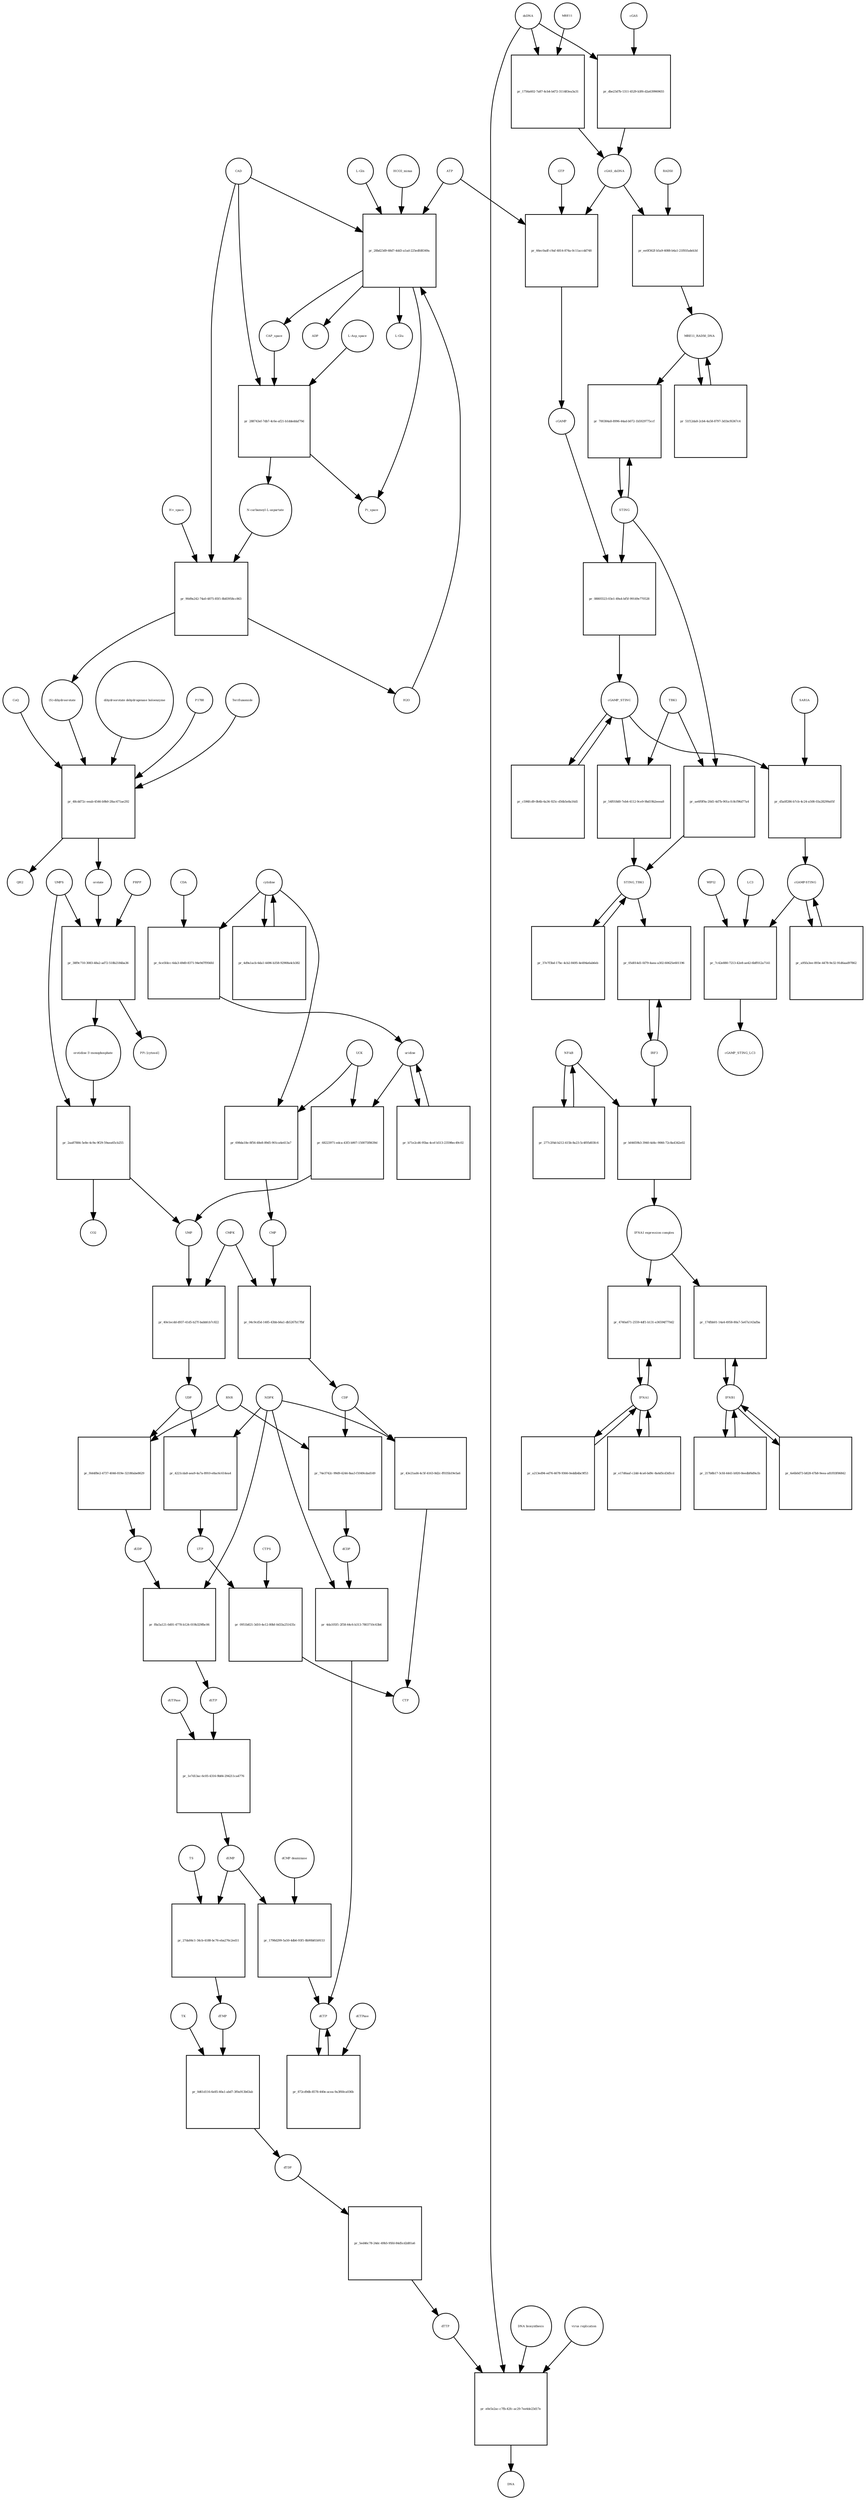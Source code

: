 strict digraph  {
"L-Gln" [annotation="", bipartite=0, cls="simple chemical", fontsize=4, label="L-Gln", shape=circle];
"pr_28bd23d9-68d7-4dd3-a1ad-225edfd8349a" [annotation="", bipartite=1, cls=process, fontsize=4, label="pr_28bd23d9-68d7-4dd3-a1ad-225edfd8349a", shape=square];
CAP_space [annotation="", bipartite=0, cls="simple chemical", fontsize=4, label=CAP_space, shape=circle];
CAD [annotation="", bipartite=0, cls=macromolecule, fontsize=4, label=CAD, shape=circle];
HCO3_minus [annotation="", bipartite=0, cls="simple chemical", fontsize=4, label=HCO3_minus, shape=circle];
H2O [annotation="", bipartite=0, cls="simple chemical", fontsize=4, label=H2O, shape=circle];
ATP [annotation="", bipartite=0, cls="simple chemical", fontsize=4, label=ATP, shape=circle];
"L-Glu" [annotation="", bipartite=0, cls="simple chemical", fontsize=4, label="L-Glu", shape=circle];
ADP [annotation="", bipartite=0, cls="simple chemical", fontsize=4, label=ADP, shape=circle];
Pi_space [annotation="", bipartite=0, cls="simple chemical", fontsize=4, label=Pi_space, shape=circle];
cytidine [annotation="", bipartite=0, cls="simple chemical", fontsize=4, label=cytidine, shape=circle];
"pr_6ce5fdcc-6da3-49d0-8371-94e9d7f956fd" [annotation="", bipartite=1, cls=process, fontsize=4, label="pr_6ce5fdcc-6da3-49d0-8371-94e9d7f956fd", shape=square];
uridine [annotation="", bipartite=0, cls="simple chemical", fontsize=4, label=uridine, shape=circle];
CDA [annotation="", bipartite=0, cls=macromolecule, fontsize=4, label=CDA, shape=circle];
"pr_68223971-edca-43f3-b907-150075f8639d" [annotation="", bipartite=1, cls=process, fontsize=4, label="pr_68223971-edca-43f3-b907-150075f8639d", shape=square];
UMP [annotation="", bipartite=0, cls="simple chemical", fontsize=4, label=UMP, shape=circle];
UCK [annotation="", bipartite=0, cls=macromolecule, fontsize=4, label=UCK, shape=circle];
"pr_698da18e-8f56-48e8-89d5-901ca4e413a7" [annotation="", bipartite=1, cls=process, fontsize=4, label="pr_698da18e-8f56-48e8-89d5-901ca4e413a7", shape=square];
CMP [annotation="", bipartite=0, cls="simple chemical", fontsize=4, label=CMP, shape=circle];
"pr_b71e2cd6-95ba-4cef-b513-23598ec49c02" [annotation="", bipartite=1, cls=process, fontsize=4, label="pr_b71e2cd6-95ba-4cef-b513-23598ec49c02", shape=square];
"pr_4d9a1acb-6da1-4496-b358-92908a4cb382" [annotation="", bipartite=1, cls=process, fontsize=4, label="pr_4d9a1acb-6da1-4496-b358-92908a4cb382", shape=square];
"pr_40e1ecdd-d937-41d5-b27f-babbfcb7c822" [annotation="", bipartite=1, cls=process, fontsize=4, label="pr_40e1ecdd-d937-41d5-b27f-babbfcb7c822", shape=square];
UDP [annotation="", bipartite=0, cls="simple chemical", fontsize=4, label=UDP, shape=circle];
CMPK [annotation="", bipartite=0, cls=macromolecule, fontsize=4, label=CMPK, shape=circle];
"pr_04c9cd5d-1485-43bb-b6a1-db5267b17fbf" [annotation="", bipartite=1, cls=process, fontsize=4, label="pr_04c9cd5d-1485-43bb-b6a1-db5267b17fbf", shape=square];
CDP [annotation="", bipartite=0, cls="simple chemical", fontsize=4, label=CDP, shape=circle];
"pr_4221cda8-aea9-4a7a-8910-e8ac6c614ea4" [annotation="", bipartite=1, cls=process, fontsize=4, label="pr_4221cda8-aea9-4a7a-8910-e8ac6c614ea4", shape=square];
UTP [annotation="", bipartite=0, cls="simple chemical", fontsize=4, label=UTP, shape=circle];
NDPK [annotation="", bipartite=0, cls=macromolecule, fontsize=4, label=NDPK, shape=circle];
"pr_43e21ad4-4c5f-4163-8d2c-ff035b19e5a6" [annotation="", bipartite=1, cls=process, fontsize=4, label="pr_43e21ad4-4c5f-4163-8d2c-ff035b19e5a6", shape=square];
CTP [annotation="", bipartite=0, cls="simple chemical", fontsize=4, label=CTP, shape=circle];
"pr_0951b821-3d10-4e12-80bf-0d33a251435c" [annotation="", bipartite=1, cls=process, fontsize=4, label="pr_0951b821-3d10-4e12-80bf-0d33a251435c", shape=square];
CTPS [annotation="", bipartite=0, cls=macromolecule, fontsize=4, label=CTPS, shape=circle];
"pr_f444f8e2-4737-4046-819e-32180abe8629" [annotation="", bipartite=1, cls=process, fontsize=4, label="pr_f444f8e2-4737-4046-819e-32180abe8629", shape=square];
dUDP [annotation="", bipartite=0, cls="simple chemical", fontsize=4, label=dUDP, shape=circle];
RNR [annotation="", bipartite=0, cls=macromolecule, fontsize=4, label=RNR, shape=circle];
"pr_f8a5a121-0d01-4778-b124-019b329fbc06" [annotation="", bipartite=1, cls=process, fontsize=4, label="pr_f8a5a121-0d01-4778-b124-019b329fbc06", shape=square];
dUTP [annotation="", bipartite=0, cls="simple chemical", fontsize=4, label=dUTP, shape=circle];
dCDP [annotation="", bipartite=0, cls="simple chemical", fontsize=4, label=dCDP, shape=circle];
"pr_4da105f1-2f58-44c6-b313-7803710c63b6" [annotation="", bipartite=1, cls=process, fontsize=4, label="pr_4da105f1-2f58-44c6-b313-7803710c63b6", shape=square];
dCTP [annotation="", bipartite=0, cls="simple chemical", fontsize=4, label=dCTP, shape=circle];
"pr_74e3742c-99d9-4244-8aa3-f1049cdad149" [annotation="", bipartite=1, cls=process, fontsize=4, label="pr_74e3742c-99d9-4244-8aa3-f1049cdad149", shape=square];
"pr_1e7d13ac-6c05-4316-9b84-294211ca4776" [annotation="", bipartite=1, cls=process, fontsize=4, label="pr_1e7d13ac-6c05-4316-9b84-294211ca4776", shape=square];
dUMP [annotation="", bipartite=0, cls="simple chemical", fontsize=4, label=dUMP, shape=circle];
dUTPase [annotation="", bipartite=0, cls=macromolecule, fontsize=4, label=dUTPase, shape=circle];
"pr_872cd9db-8578-440e-acea-9a3f60ca036b" [annotation="", bipartite=1, cls=process, fontsize=4, label="pr_872cd9db-8578-440e-acea-9a3f60ca036b", shape=square];
dCTPase [annotation="", bipartite=0, cls=macromolecule, fontsize=4, label=dCTPase, shape=circle];
"pr_1798d299-5a50-4db6-93f1-8b90b81b9153" [annotation="", bipartite=1, cls=process, fontsize=4, label="pr_1798d299-5a50-4db6-93f1-8b90b81b9153", shape=square];
"dCMP deaminase" [annotation="", bipartite=0, cls=macromolecule, fontsize=4, label="dCMP deaminase", shape=circle];
"pr_27da84c1-34cb-4188-bc76-eba276c2ed11" [annotation="", bipartite=1, cls=process, fontsize=4, label="pr_27da84c1-34cb-4188-bc76-eba276c2ed11", shape=square];
dTMP [annotation="", bipartite=0, cls="simple chemical", fontsize=4, label=dTMP, shape=circle];
TS [annotation="", bipartite=0, cls=macromolecule, fontsize=4, label=TS, shape=circle];
"pr_0d61d116-6e85-40a1-abd7-3f0a913b63ab" [annotation="", bipartite=1, cls=process, fontsize=4, label="pr_0d61d116-6e85-40a1-abd7-3f0a913b63ab", shape=square];
dTDP [annotation="", bipartite=0, cls="simple chemical", fontsize=4, label=dTDP, shape=circle];
TK [annotation="", bipartite=0, cls=macromolecule, fontsize=4, label=TK, shape=circle];
"pr_5ed46c78-24dc-49b5-95fd-84d5cd2d81a6" [annotation="", bipartite=1, cls=process, fontsize=4, label="pr_5ed46c78-24dc-49b5-95fd-84d5cd2d81a6", shape=square];
dTTP [annotation="", bipartite=0, cls="simple chemical", fontsize=4, label=dTTP, shape=circle];
dsDNA [annotation="", bipartite=0, cls="simple chemical", fontsize=4, label=dsDNA, shape=circle];
"pr_dbe23d7b-1311-4529-b3f6-d2a639969655" [annotation="", bipartite=1, cls=process, fontsize=4, label="pr_dbe23d7b-1311-4529-b3f6-d2a639969655", shape=square];
cGAS [annotation="", bipartite=0, cls=macromolecule, fontsize=4, label=cGAS, shape=circle];
cGAS_dsDNA [annotation="", bipartite=0, cls=complex, fontsize=4, label=cGAS_dsDNA, shape=circle];
"pr_66ec0adf-c9af-4814-874a-0c11accdd748" [annotation="", bipartite=1, cls=process, fontsize=4, label="pr_66ec0adf-c9af-4814-874a-0c11accdd748", shape=square];
GTP [annotation="", bipartite=0, cls="simple chemical", fontsize=4, label=GTP, shape=circle];
cGAMP [annotation="", bipartite=0, cls="simple chemical", fontsize=4, label=cGAMP, shape=circle];
"pr_08805523-03e1-49a4-bf5f-99149e770528" [annotation="", bipartite=1, cls=process, fontsize=4, label="pr_08805523-03e1-49a4-bf5f-99149e770528", shape=square];
STING [annotation="", bipartite=0, cls="macromolecule multimer", fontsize=4, label=STING, shape=circle];
cGAMP_STING [annotation="", bipartite=0, cls=complex, fontsize=4, label=cGAMP_STING, shape=circle];
TBK1 [annotation="", bipartite=0, cls=macromolecule, fontsize=4, label=TBK1, shape=circle];
"pr_54f018d0-7eb4-4112-9ce9-9bd19b2eeea8" [annotation="", bipartite=1, cls=process, fontsize=4, label="pr_54f018d0-7eb4-4112-9ce9-9bd19b2eeea8", shape=square];
STING_TBK1 [annotation="", bipartite=0, cls=complex, fontsize=4, label=STING_TBK1, shape=circle];
"pr_c596fcd9-0b4b-4a34-925c-d56b5e8a16d1" [annotation="", bipartite=1, cls=process, fontsize=4, label="pr_c596fcd9-0b4b-4a34-925c-d56b5e8a16d1", shape=square];
"pr_37e7f3bd-17bc-4cb2-8495-4e494a6ab6eb" [annotation="", bipartite=1, cls=process, fontsize=4, label="pr_37e7f3bd-17bc-4cb2-8495-4e494a6ab6eb", shape=square];
"NF-kB" [annotation="", bipartite=0, cls=complex, fontsize=4, label="NF-kB", shape=circle];
"pr_277c2f4d-b212-415b-8a23-5c4f05d03fc6" [annotation="", bipartite=1, cls=process, fontsize=4, label="pr_277c2f4d-b212-415b-8a23-5c4f05d03fc6", shape=square];
IFNA1 [annotation="", bipartite=0, cls="nucleic acid feature", fontsize=4, label=IFNA1, shape=circle];
"pr_e17d6aaf-c2dd-4ca6-bd9c-8a4d5cd3d5cd" [annotation="", bipartite=1, cls=process, fontsize=4, label="pr_e17d6aaf-c2dd-4ca6-bd9c-8a4d5cd3d5cd", shape=square];
IFNB1 [annotation="", bipartite=0, cls="nucleic acid feature", fontsize=4, label=IFNB1, shape=circle];
"pr_6e6b0d73-b828-47b8-9eea-a81f03f06842" [annotation="", bipartite=1, cls=process, fontsize=4, label="pr_6e6b0d73-b828-47b8-9eea-a81f03f06842", shape=square];
"pr_a213ed94-ed76-4678-9366-0eddb4bc9f53" [annotation="", bipartite=1, cls=process, fontsize=4, label="pr_a213ed94-ed76-4678-9366-0eddb4bc9f53", shape=square];
"pr_217b8b17-3cfd-4441-b920-8eedbf6d9a1b" [annotation="", bipartite=1, cls=process, fontsize=4, label="pr_217b8b17-3cfd-4441-b920-8eedbf6d9a1b", shape=square];
"pr_174fbb01-14a4-4958-80a7-5e67a143afba" [annotation="", bipartite=1, cls=process, fontsize=4, label="pr_174fbb01-14a4-4958-80a7-5e67a143afba", shape=square];
"IFNA1 expression complex" [annotation="", bipartite=0, cls=complex, fontsize=4, label="IFNA1 expression complex", shape=circle];
"cGAMP-STING" [annotation="", bipartite=0, cls=complex, fontsize=4, label="cGAMP-STING", shape=circle];
"pr_a95fa3ee-893e-4478-9e32-91d6aad97862" [annotation="", bipartite=1, cls=process, fontsize=4, label="pr_a95fa3ee-893e-4478-9e32-91d6aad97862", shape=square];
"pr_1756a602-7a87-4cb4-b472-311483ea3a31" [annotation="", bipartite=1, cls=process, fontsize=4, label="pr_1756a602-7a87-4cb4-b472-311483ea3a31", shape=square];
MRE11 [annotation="", bipartite=0, cls="macromolecule multimer", fontsize=4, label=MRE11, shape=circle];
RAD50 [annotation="", bipartite=0, cls="macromolecule multimer", fontsize=4, label=RAD50, shape=circle];
"pr_ee0f362f-b5a9-4088-b4a1-21f81fadeb3d" [annotation="", bipartite=1, cls=process, fontsize=4, label="pr_ee0f362f-b5a9-4088-b4a1-21f81fadeb3d", shape=square];
MRE11_RAD50_DNA [annotation="", bipartite=0, cls=complex, fontsize=4, label=MRE11_RAD50_DNA, shape=circle];
IRF3 [annotation="", bipartite=0, cls="macromolecule multimer", fontsize=4, label=IRF3, shape=circle];
"pr_05d014d1-fd79-4aea-a302-60625e601196" [annotation="", bipartite=1, cls=process, fontsize=4, label="pr_05d014d1-fd79-4aea-a302-60625e601196", shape=square];
"pr_d5a0f286-b7cb-4c24-a508-03a28299a05f" [annotation="", bipartite=1, cls=process, fontsize=4, label="pr_d5a0f286-b7cb-4c24-a508-03a28299a05f", shape=square];
SAR1A [annotation="", bipartite=0, cls=macromolecule, fontsize=4, label=SAR1A, shape=circle];
"pr_7c42e880-7213-42e8-ae42-6bff012a7141" [annotation="", bipartite=1, cls=process, fontsize=4, label="pr_7c42e880-7213-42e8-ae42-6bff012a7141", shape=square];
LC3 [annotation="", bipartite=0, cls=macromolecule, fontsize=4, label=LC3, shape=circle];
cGAMP_STING_LC3 [annotation="", bipartite=0, cls=complex, fontsize=4, label=cGAMP_STING_LC3, shape=circle];
WIPI2 [annotation="", bipartite=0, cls=macromolecule, fontsize=4, label=WIPI2, shape=circle];
"pr_700384a8-8996-44ad-b072-1b5929775ccf" [annotation="", bipartite=1, cls=process, fontsize=4, label="pr_700384a8-8996-44ad-b072-1b5929775ccf", shape=square];
"pr_ae6f0f9a-20d1-4d7b-901a-fc8cf96d77a4" [annotation="", bipartite=1, cls=process, fontsize=4, label="pr_ae6f0f9a-20d1-4d7b-901a-fc8cf96d77a4", shape=square];
"pr_51f12da8-2cb4-4a58-8797-3d1bcf6367c4" [annotation="", bipartite=1, cls=process, fontsize=4, label="pr_51f12da8-2cb4-4a58-8797-3d1bcf6367c4", shape=square];
"pr_288743ef-7db7-4c6e-af21-b1ddeddaf79d" [annotation="", bipartite=1, cls=process, fontsize=4, label="pr_288743ef-7db7-4c6e-af21-b1ddeddaf79d", shape=square];
"N-carbamoyl-L-aspartate" [annotation="", bipartite=0, cls="simple chemical", fontsize=4, label="N-carbamoyl-L-aspartate", shape=circle];
"L-Asp_space" [annotation="", bipartite=0, cls="simple chemical", fontsize=4, label="L-Asp_space", shape=circle];
"pr_90d9a242-74a0-4875-85f1-8b83958cc863" [annotation="", bipartite=1, cls=process, fontsize=4, label="pr_90d9a242-74a0-4875-85f1-8b83958cc863", shape=square];
"(S)-dihydroorotate" [annotation="", bipartite=0, cls="simple chemical", fontsize=4, label="(S)-dihydroorotate", shape=circle];
"H+_space" [annotation="", bipartite=0, cls="simple chemical", fontsize=4, label="H+_space", shape=circle];
"pr_48cdd72c-eeab-4546-b9b0-28ac471ae292" [annotation="", bipartite=1, cls=process, fontsize=4, label="pr_48cdd72c-eeab-4546-b9b0-28ac471ae292", shape=square];
orotate [annotation="", bipartite=0, cls="simple chemical", fontsize=4, label=orotate, shape=circle];
"dihydroorotate dehydrogenase holoenzyme" [annotation="", bipartite=0, cls="simple chemical", fontsize=4, label="dihydroorotate dehydrogenase holoenzyme", shape=circle];
P1788 [annotation="", bipartite=0, cls="simple chemical", fontsize=4, label=P1788, shape=circle];
Teriflunomide [annotation="", bipartite=0, cls="simple chemical", fontsize=4, label=Teriflunomide, shape=circle];
CoQ [annotation="", bipartite=0, cls="simple chemical", fontsize=4, label=CoQ, shape=circle];
QH2 [annotation="", bipartite=0, cls="simple chemical", fontsize=4, label=QH2, shape=circle];
"pr_38f9c710-3083-48a2-ad72-518b2184ba36" [annotation="", bipartite=1, cls=process, fontsize=4, label="pr_38f9c710-3083-48a2-ad72-518b2184ba36", shape=square];
"orotidine 5'-monophosphate" [annotation="", bipartite=0, cls="simple chemical", fontsize=4, label="orotidine 5'-monophosphate", shape=circle];
UMPS [annotation="", bipartite=0, cls="macromolecule multimer", fontsize=4, label=UMPS, shape=circle];
PRPP [annotation="", bipartite=0, cls="simple chemical", fontsize=4, label=PRPP, shape=circle];
"PPi [cytosol]" [annotation="", bipartite=0, cls="simple chemical", fontsize=4, label="PPi [cytosol]", shape=circle];
"pr_2aa87884-5e8e-4c9a-9f29-59aea65cb255" [annotation="", bipartite=1, cls=process, fontsize=4, label="pr_2aa87884-5e8e-4c9a-9f29-59aea65cb255", shape=square];
CO2 [annotation="", bipartite=0, cls="simple chemical", fontsize=4, label=CO2, shape=circle];
"pr_e0e5e2ac-c7fb-42fc-ac29-7ee4de23d17e" [annotation="", bipartite=1, cls=process, fontsize=4, label="pr_e0e5e2ac-c7fb-42fc-ac29-7ee4de23d17e", shape=square];
DNA [annotation="", bipartite=0, cls="nucleic acid feature", fontsize=4, label=DNA, shape=circle];
"DNA biosynthesis" [annotation="urn_miriam_obo.go_GO%3A0071897", bipartite=0, cls=phenotype, fontsize=4, label="DNA biosynthesis", shape=circle];
"virus replication" [annotation="", bipartite=0, cls=phenotype, fontsize=4, label="virus replication", shape=circle];
"pr_4740a671-2559-4df1-b131-e36594f770d2" [annotation="", bipartite=1, cls=process, fontsize=4, label="pr_4740a671-2559-4df1-b131-e36594f770d2", shape=square];
"pr_b04659b3-3940-4d4c-9066-72c8a4342e02" [annotation="", bipartite=1, cls=process, fontsize=4, label="pr_b04659b3-3940-4d4c-9066-72c8a4342e02", shape=square];
"L-Gln" -> "pr_28bd23d9-68d7-4dd3-a1ad-225edfd8349a"  [annotation="", interaction_type=consumption];
"pr_28bd23d9-68d7-4dd3-a1ad-225edfd8349a" -> CAP_space  [annotation="", interaction_type=production];
"pr_28bd23d9-68d7-4dd3-a1ad-225edfd8349a" -> "L-Glu"  [annotation="", interaction_type=production];
"pr_28bd23d9-68d7-4dd3-a1ad-225edfd8349a" -> ADP  [annotation="", interaction_type=production];
"pr_28bd23d9-68d7-4dd3-a1ad-225edfd8349a" -> Pi_space  [annotation="", interaction_type=production];
CAP_space -> "pr_288743ef-7db7-4c6e-af21-b1ddeddaf79d"  [annotation="", interaction_type=consumption];
CAD -> "pr_28bd23d9-68d7-4dd3-a1ad-225edfd8349a"  [annotation=urn_miriam_reactome_REACT_1698, interaction_type=catalysis];
CAD -> "pr_288743ef-7db7-4c6e-af21-b1ddeddaf79d"  [annotation=urn_miriam_reactome_REACT_1698, interaction_type=catalysis];
CAD -> "pr_90d9a242-74a0-4875-85f1-8b83958cc863"  [annotation=urn_miriam_reactome_REACT_1698, interaction_type=catalysis];
HCO3_minus -> "pr_28bd23d9-68d7-4dd3-a1ad-225edfd8349a"  [annotation="", interaction_type=consumption];
H2O -> "pr_28bd23d9-68d7-4dd3-a1ad-225edfd8349a"  [annotation="", interaction_type=consumption];
ATP -> "pr_28bd23d9-68d7-4dd3-a1ad-225edfd8349a"  [annotation="", interaction_type=consumption];
ATP -> "pr_66ec0adf-c9af-4814-874a-0c11accdd748"  [annotation="", interaction_type=consumption];
cytidine -> "pr_6ce5fdcc-6da3-49d0-8371-94e9d7f956fd"  [annotation="", interaction_type=consumption];
cytidine -> "pr_698da18e-8f56-48e8-89d5-901ca4e413a7"  [annotation="", interaction_type=consumption];
cytidine -> "pr_4d9a1acb-6da1-4496-b358-92908a4cb382"  [annotation="", interaction_type=consumption];
"pr_6ce5fdcc-6da3-49d0-8371-94e9d7f956fd" -> uridine  [annotation="", interaction_type=production];
uridine -> "pr_68223971-edca-43f3-b907-150075f8639d"  [annotation="", interaction_type=consumption];
uridine -> "pr_b71e2cd6-95ba-4cef-b513-23598ec49c02"  [annotation="", interaction_type=consumption];
CDA -> "pr_6ce5fdcc-6da3-49d0-8371-94e9d7f956fd"  [annotation="", interaction_type=catalysis];
"pr_68223971-edca-43f3-b907-150075f8639d" -> UMP  [annotation="", interaction_type=production];
UMP -> "pr_40e1ecdd-d937-41d5-b27f-babbfcb7c822"  [annotation="", interaction_type=consumption];
UCK -> "pr_68223971-edca-43f3-b907-150075f8639d"  [annotation="", interaction_type=catalysis];
UCK -> "pr_698da18e-8f56-48e8-89d5-901ca4e413a7"  [annotation="", interaction_type=catalysis];
"pr_698da18e-8f56-48e8-89d5-901ca4e413a7" -> CMP  [annotation="", interaction_type=production];
CMP -> "pr_04c9cd5d-1485-43bb-b6a1-db5267b17fbf"  [annotation="", interaction_type=consumption];
"pr_b71e2cd6-95ba-4cef-b513-23598ec49c02" -> uridine  [annotation="", interaction_type=production];
"pr_4d9a1acb-6da1-4496-b358-92908a4cb382" -> cytidine  [annotation="", interaction_type=production];
"pr_40e1ecdd-d937-41d5-b27f-babbfcb7c822" -> UDP  [annotation="", interaction_type=production];
UDP -> "pr_4221cda8-aea9-4a7a-8910-e8ac6c614ea4"  [annotation="", interaction_type=consumption];
UDP -> "pr_f444f8e2-4737-4046-819e-32180abe8629"  [annotation="", interaction_type=consumption];
CMPK -> "pr_40e1ecdd-d937-41d5-b27f-babbfcb7c822"  [annotation="", interaction_type=catalysis];
CMPK -> "pr_04c9cd5d-1485-43bb-b6a1-db5267b17fbf"  [annotation="", interaction_type=catalysis];
"pr_04c9cd5d-1485-43bb-b6a1-db5267b17fbf" -> CDP  [annotation="", interaction_type=production];
CDP -> "pr_43e21ad4-4c5f-4163-8d2c-ff035b19e5a6"  [annotation="", interaction_type=consumption];
CDP -> "pr_74e3742c-99d9-4244-8aa3-f1049cdad149"  [annotation="", interaction_type=consumption];
"pr_4221cda8-aea9-4a7a-8910-e8ac6c614ea4" -> UTP  [annotation="", interaction_type=production];
UTP -> "pr_0951b821-3d10-4e12-80bf-0d33a251435c"  [annotation="", interaction_type=consumption];
NDPK -> "pr_4221cda8-aea9-4a7a-8910-e8ac6c614ea4"  [annotation="", interaction_type=catalysis];
NDPK -> "pr_43e21ad4-4c5f-4163-8d2c-ff035b19e5a6"  [annotation="", interaction_type=catalysis];
NDPK -> "pr_f8a5a121-0d01-4778-b124-019b329fbc06"  [annotation="", interaction_type=catalysis];
NDPK -> "pr_4da105f1-2f58-44c6-b313-7803710c63b6"  [annotation="", interaction_type=catalysis];
"pr_43e21ad4-4c5f-4163-8d2c-ff035b19e5a6" -> CTP  [annotation="", interaction_type=production];
"pr_0951b821-3d10-4e12-80bf-0d33a251435c" -> CTP  [annotation="", interaction_type=production];
CTPS -> "pr_0951b821-3d10-4e12-80bf-0d33a251435c"  [annotation="", interaction_type=catalysis];
"pr_f444f8e2-4737-4046-819e-32180abe8629" -> dUDP  [annotation="", interaction_type=production];
dUDP -> "pr_f8a5a121-0d01-4778-b124-019b329fbc06"  [annotation="", interaction_type=consumption];
RNR -> "pr_f444f8e2-4737-4046-819e-32180abe8629"  [annotation="", interaction_type=catalysis];
RNR -> "pr_74e3742c-99d9-4244-8aa3-f1049cdad149"  [annotation="", interaction_type=catalysis];
"pr_f8a5a121-0d01-4778-b124-019b329fbc06" -> dUTP  [annotation="", interaction_type=production];
dUTP -> "pr_1e7d13ac-6c05-4316-9b84-294211ca4776"  [annotation="", interaction_type=consumption];
dCDP -> "pr_4da105f1-2f58-44c6-b313-7803710c63b6"  [annotation="", interaction_type=consumption];
"pr_4da105f1-2f58-44c6-b313-7803710c63b6" -> dCTP  [annotation="", interaction_type=production];
dCTP -> "pr_872cd9db-8578-440e-acea-9a3f60ca036b"  [annotation="", interaction_type=consumption];
"pr_74e3742c-99d9-4244-8aa3-f1049cdad149" -> dCDP  [annotation="", interaction_type=production];
"pr_1e7d13ac-6c05-4316-9b84-294211ca4776" -> dUMP  [annotation="", interaction_type=production];
dUMP -> "pr_1798d299-5a50-4db6-93f1-8b90b81b9153"  [annotation="", interaction_type=consumption];
dUMP -> "pr_27da84c1-34cb-4188-bc76-eba276c2ed11"  [annotation="", interaction_type=consumption];
dUTPase -> "pr_1e7d13ac-6c05-4316-9b84-294211ca4776"  [annotation="", interaction_type=catalysis];
"pr_872cd9db-8578-440e-acea-9a3f60ca036b" -> dCTP  [annotation="", interaction_type=production];
dCTPase -> "pr_872cd9db-8578-440e-acea-9a3f60ca036b"  [annotation="", interaction_type=catalysis];
"pr_1798d299-5a50-4db6-93f1-8b90b81b9153" -> dCTP  [annotation="", interaction_type=production];
"dCMP deaminase" -> "pr_1798d299-5a50-4db6-93f1-8b90b81b9153"  [annotation="", interaction_type=catalysis];
"pr_27da84c1-34cb-4188-bc76-eba276c2ed11" -> dTMP  [annotation="", interaction_type=production];
dTMP -> "pr_0d61d116-6e85-40a1-abd7-3f0a913b63ab"  [annotation="", interaction_type=consumption];
TS -> "pr_27da84c1-34cb-4188-bc76-eba276c2ed11"  [annotation="", interaction_type=catalysis];
"pr_0d61d116-6e85-40a1-abd7-3f0a913b63ab" -> dTDP  [annotation="", interaction_type=production];
dTDP -> "pr_5ed46c78-24dc-49b5-95fd-84d5cd2d81a6"  [annotation="", interaction_type=consumption];
TK -> "pr_0d61d116-6e85-40a1-abd7-3f0a913b63ab"  [annotation="", interaction_type=catalysis];
"pr_5ed46c78-24dc-49b5-95fd-84d5cd2d81a6" -> dTTP  [annotation="", interaction_type=production];
dTTP -> "pr_e0e5e2ac-c7fb-42fc-ac29-7ee4de23d17e"  [annotation="", interaction_type=consumption];
dsDNA -> "pr_dbe23d7b-1311-4529-b3f6-d2a639969655"  [annotation="", interaction_type=consumption];
dsDNA -> "pr_1756a602-7a87-4cb4-b472-311483ea3a31"  [annotation="", interaction_type=consumption];
dsDNA -> "pr_e0e5e2ac-c7fb-42fc-ac29-7ee4de23d17e"  [annotation="", interaction_type=consumption];
"pr_dbe23d7b-1311-4529-b3f6-d2a639969655" -> cGAS_dsDNA  [annotation="", interaction_type=production];
cGAS -> "pr_dbe23d7b-1311-4529-b3f6-d2a639969655"  [annotation="", interaction_type=consumption];
cGAS_dsDNA -> "pr_66ec0adf-c9af-4814-874a-0c11accdd748"  [annotation="", interaction_type=catalysis];
cGAS_dsDNA -> "pr_ee0f362f-b5a9-4088-b4a1-21f81fadeb3d"  [annotation="", interaction_type=consumption];
"pr_66ec0adf-c9af-4814-874a-0c11accdd748" -> cGAMP  [annotation="", interaction_type=production];
GTP -> "pr_66ec0adf-c9af-4814-874a-0c11accdd748"  [annotation="", interaction_type=consumption];
cGAMP -> "pr_08805523-03e1-49a4-bf5f-99149e770528"  [annotation="", interaction_type=consumption];
"pr_08805523-03e1-49a4-bf5f-99149e770528" -> cGAMP_STING  [annotation="", interaction_type=production];
STING -> "pr_08805523-03e1-49a4-bf5f-99149e770528"  [annotation="", interaction_type=consumption];
STING -> "pr_700384a8-8996-44ad-b072-1b5929775ccf"  [annotation="", interaction_type=consumption];
STING -> "pr_ae6f0f9a-20d1-4d7b-901a-fc8cf96d77a4"  [annotation="", interaction_type=consumption];
cGAMP_STING -> "pr_54f018d0-7eb4-4112-9ce9-9bd19b2eeea8"  [annotation="", interaction_type=consumption];
cGAMP_STING -> "pr_c596fcd9-0b4b-4a34-925c-d56b5e8a16d1"  [annotation="", interaction_type=consumption];
cGAMP_STING -> "pr_d5a0f286-b7cb-4c24-a508-03a28299a05f"  [annotation="", interaction_type=consumption];
TBK1 -> "pr_54f018d0-7eb4-4112-9ce9-9bd19b2eeea8"  [annotation="", interaction_type=consumption];
TBK1 -> "pr_ae6f0f9a-20d1-4d7b-901a-fc8cf96d77a4"  [annotation="", interaction_type=consumption];
"pr_54f018d0-7eb4-4112-9ce9-9bd19b2eeea8" -> STING_TBK1  [annotation="", interaction_type=production];
STING_TBK1 -> "pr_37e7f3bd-17bc-4cb2-8495-4e494a6ab6eb"  [annotation="", interaction_type=consumption];
STING_TBK1 -> "pr_05d014d1-fd79-4aea-a302-60625e601196"  [annotation="", interaction_type=catalysis];
"pr_c596fcd9-0b4b-4a34-925c-d56b5e8a16d1" -> cGAMP_STING  [annotation="", interaction_type=production];
"pr_37e7f3bd-17bc-4cb2-8495-4e494a6ab6eb" -> STING_TBK1  [annotation="", interaction_type=production];
"NF-kB" -> "pr_277c2f4d-b212-415b-8a23-5c4f05d03fc6"  [annotation="", interaction_type=consumption];
"NF-kB" -> "pr_b04659b3-3940-4d4c-9066-72c8a4342e02"  [annotation="", interaction_type=consumption];
"pr_277c2f4d-b212-415b-8a23-5c4f05d03fc6" -> "NF-kB"  [annotation="", interaction_type=production];
IFNA1 -> "pr_e17d6aaf-c2dd-4ca6-bd9c-8a4d5cd3d5cd"  [annotation="", interaction_type=consumption];
IFNA1 -> "pr_a213ed94-ed76-4678-9366-0eddb4bc9f53"  [annotation="", interaction_type=consumption];
IFNA1 -> "pr_4740a671-2559-4df1-b131-e36594f770d2"  [annotation="", interaction_type=consumption];
"pr_e17d6aaf-c2dd-4ca6-bd9c-8a4d5cd3d5cd" -> IFNA1  [annotation="", interaction_type=production];
IFNB1 -> "pr_6e6b0d73-b828-47b8-9eea-a81f03f06842"  [annotation="", interaction_type=consumption];
IFNB1 -> "pr_217b8b17-3cfd-4441-b920-8eedbf6d9a1b"  [annotation="", interaction_type=consumption];
IFNB1 -> "pr_174fbb01-14a4-4958-80a7-5e67a143afba"  [annotation="", interaction_type=consumption];
"pr_6e6b0d73-b828-47b8-9eea-a81f03f06842" -> IFNB1  [annotation="", interaction_type=production];
"pr_a213ed94-ed76-4678-9366-0eddb4bc9f53" -> IFNA1  [annotation="", interaction_type=production];
"pr_217b8b17-3cfd-4441-b920-8eedbf6d9a1b" -> IFNB1  [annotation="", interaction_type=production];
"pr_174fbb01-14a4-4958-80a7-5e67a143afba" -> IFNB1  [annotation="", interaction_type=production];
"IFNA1 expression complex" -> "pr_174fbb01-14a4-4958-80a7-5e67a143afba"  [annotation="", interaction_type=stimulation];
"IFNA1 expression complex" -> "pr_4740a671-2559-4df1-b131-e36594f770d2"  [annotation="", interaction_type=stimulation];
"cGAMP-STING" -> "pr_a95fa3ee-893e-4478-9e32-91d6aad97862"  [annotation="", interaction_type=consumption];
"cGAMP-STING" -> "pr_7c42e880-7213-42e8-ae42-6bff012a7141"  [annotation="", interaction_type=consumption];
"pr_a95fa3ee-893e-4478-9e32-91d6aad97862" -> "cGAMP-STING"  [annotation="", interaction_type=production];
"pr_1756a602-7a87-4cb4-b472-311483ea3a31" -> cGAS_dsDNA  [annotation="", interaction_type=production];
MRE11 -> "pr_1756a602-7a87-4cb4-b472-311483ea3a31"  [annotation="", interaction_type=consumption];
RAD50 -> "pr_ee0f362f-b5a9-4088-b4a1-21f81fadeb3d"  [annotation="", interaction_type=consumption];
"pr_ee0f362f-b5a9-4088-b4a1-21f81fadeb3d" -> MRE11_RAD50_DNA  [annotation="", interaction_type=production];
MRE11_RAD50_DNA -> "pr_700384a8-8996-44ad-b072-1b5929775ccf"  [annotation="", interaction_type=catalysis];
MRE11_RAD50_DNA -> "pr_51f12da8-2cb4-4a58-8797-3d1bcf6367c4"  [annotation="", interaction_type=consumption];
IRF3 -> "pr_05d014d1-fd79-4aea-a302-60625e601196"  [annotation="", interaction_type=consumption];
IRF3 -> "pr_b04659b3-3940-4d4c-9066-72c8a4342e02"  [annotation="", interaction_type=consumption];
"pr_05d014d1-fd79-4aea-a302-60625e601196" -> IRF3  [annotation="", interaction_type=production];
"pr_d5a0f286-b7cb-4c24-a508-03a28299a05f" -> "cGAMP-STING"  [annotation="", interaction_type=production];
SAR1A -> "pr_d5a0f286-b7cb-4c24-a508-03a28299a05f"  [annotation="", interaction_type=catalysis];
"pr_7c42e880-7213-42e8-ae42-6bff012a7141" -> cGAMP_STING_LC3  [annotation="", interaction_type=production];
LC3 -> "pr_7c42e880-7213-42e8-ae42-6bff012a7141"  [annotation="", interaction_type=consumption];
WIPI2 -> "pr_7c42e880-7213-42e8-ae42-6bff012a7141"  [annotation="", interaction_type=catalysis];
"pr_700384a8-8996-44ad-b072-1b5929775ccf" -> STING  [annotation="", interaction_type=production];
"pr_ae6f0f9a-20d1-4d7b-901a-fc8cf96d77a4" -> STING_TBK1  [annotation="", interaction_type=production];
"pr_51f12da8-2cb4-4a58-8797-3d1bcf6367c4" -> MRE11_RAD50_DNA  [annotation="", interaction_type=production];
"pr_288743ef-7db7-4c6e-af21-b1ddeddaf79d" -> "N-carbamoyl-L-aspartate"  [annotation="", interaction_type=production];
"pr_288743ef-7db7-4c6e-af21-b1ddeddaf79d" -> Pi_space  [annotation="", interaction_type=production];
"N-carbamoyl-L-aspartate" -> "pr_90d9a242-74a0-4875-85f1-8b83958cc863"  [annotation="", interaction_type=consumption];
"L-Asp_space" -> "pr_288743ef-7db7-4c6e-af21-b1ddeddaf79d"  [annotation="", interaction_type=consumption];
"pr_90d9a242-74a0-4875-85f1-8b83958cc863" -> "(S)-dihydroorotate"  [annotation="", interaction_type=production];
"pr_90d9a242-74a0-4875-85f1-8b83958cc863" -> H2O  [annotation="", interaction_type=production];
"(S)-dihydroorotate" -> "pr_48cdd72c-eeab-4546-b9b0-28ac471ae292"  [annotation="", interaction_type=consumption];
"H+_space" -> "pr_90d9a242-74a0-4875-85f1-8b83958cc863"  [annotation="", interaction_type=consumption];
"pr_48cdd72c-eeab-4546-b9b0-28ac471ae292" -> orotate  [annotation="", interaction_type=production];
"pr_48cdd72c-eeab-4546-b9b0-28ac471ae292" -> QH2  [annotation="", interaction_type=production];
orotate -> "pr_38f9c710-3083-48a2-ad72-518b2184ba36"  [annotation="", interaction_type=consumption];
"dihydroorotate dehydrogenase holoenzyme" -> "pr_48cdd72c-eeab-4546-b9b0-28ac471ae292"  [annotation=urn_miriam_reactome_REACT_1698, interaction_type=catalysis];
P1788 -> "pr_48cdd72c-eeab-4546-b9b0-28ac471ae292"  [annotation=urn_miriam_reactome_REACT_1698, interaction_type=inhibition];
Teriflunomide -> "pr_48cdd72c-eeab-4546-b9b0-28ac471ae292"  [annotation=urn_miriam_reactome_REACT_1698, interaction_type=inhibition];
CoQ -> "pr_48cdd72c-eeab-4546-b9b0-28ac471ae292"  [annotation="", interaction_type=consumption];
"pr_38f9c710-3083-48a2-ad72-518b2184ba36" -> "orotidine 5'-monophosphate"  [annotation="", interaction_type=production];
"pr_38f9c710-3083-48a2-ad72-518b2184ba36" -> "PPi [cytosol]"  [annotation="", interaction_type=production];
"orotidine 5'-monophosphate" -> "pr_2aa87884-5e8e-4c9a-9f29-59aea65cb255"  [annotation="", interaction_type=consumption];
UMPS -> "pr_38f9c710-3083-48a2-ad72-518b2184ba36"  [annotation=urn_miriam_reactome_REACT_1698, interaction_type=catalysis];
UMPS -> "pr_2aa87884-5e8e-4c9a-9f29-59aea65cb255"  [annotation=urn_miriam_reactome_REACT_1698, interaction_type=catalysis];
PRPP -> "pr_38f9c710-3083-48a2-ad72-518b2184ba36"  [annotation="", interaction_type=consumption];
"pr_2aa87884-5e8e-4c9a-9f29-59aea65cb255" -> UMP  [annotation="", interaction_type=production];
"pr_2aa87884-5e8e-4c9a-9f29-59aea65cb255" -> CO2  [annotation="", interaction_type=production];
"pr_e0e5e2ac-c7fb-42fc-ac29-7ee4de23d17e" -> DNA  [annotation="", interaction_type=production];
"DNA biosynthesis" -> "pr_e0e5e2ac-c7fb-42fc-ac29-7ee4de23d17e"  [annotation="", interaction_type=catalysis];
"virus replication" -> "pr_e0e5e2ac-c7fb-42fc-ac29-7ee4de23d17e"  [annotation="", interaction_type=inhibition];
"pr_4740a671-2559-4df1-b131-e36594f770d2" -> IFNA1  [annotation="", interaction_type=production];
"pr_b04659b3-3940-4d4c-9066-72c8a4342e02" -> "IFNA1 expression complex"  [annotation="", interaction_type=production];
}
